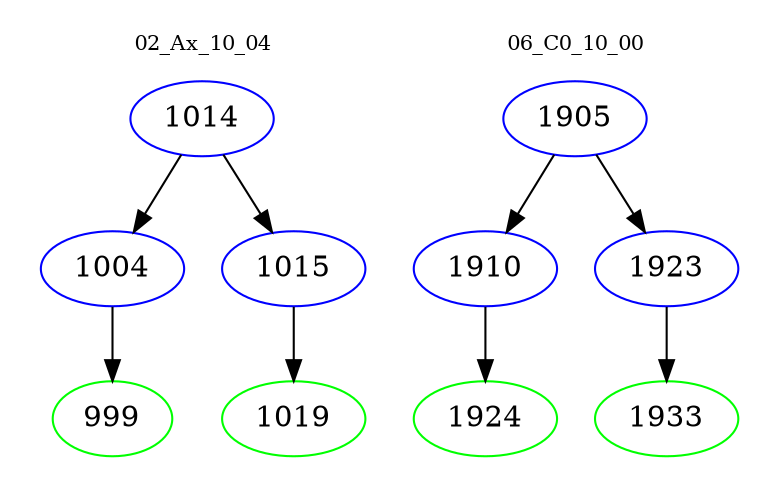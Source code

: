 digraph{
subgraph cluster_0 {
color = white
label = "02_Ax_10_04";
fontsize=10;
T0_1014 [label="1014", color="blue"]
T0_1014 -> T0_1004 [color="black"]
T0_1004 [label="1004", color="blue"]
T0_1004 -> T0_999 [color="black"]
T0_999 [label="999", color="green"]
T0_1014 -> T0_1015 [color="black"]
T0_1015 [label="1015", color="blue"]
T0_1015 -> T0_1019 [color="black"]
T0_1019 [label="1019", color="green"]
}
subgraph cluster_1 {
color = white
label = "06_C0_10_00";
fontsize=10;
T1_1905 [label="1905", color="blue"]
T1_1905 -> T1_1910 [color="black"]
T1_1910 [label="1910", color="blue"]
T1_1910 -> T1_1924 [color="black"]
T1_1924 [label="1924", color="green"]
T1_1905 -> T1_1923 [color="black"]
T1_1923 [label="1923", color="blue"]
T1_1923 -> T1_1933 [color="black"]
T1_1933 [label="1933", color="green"]
}
}

